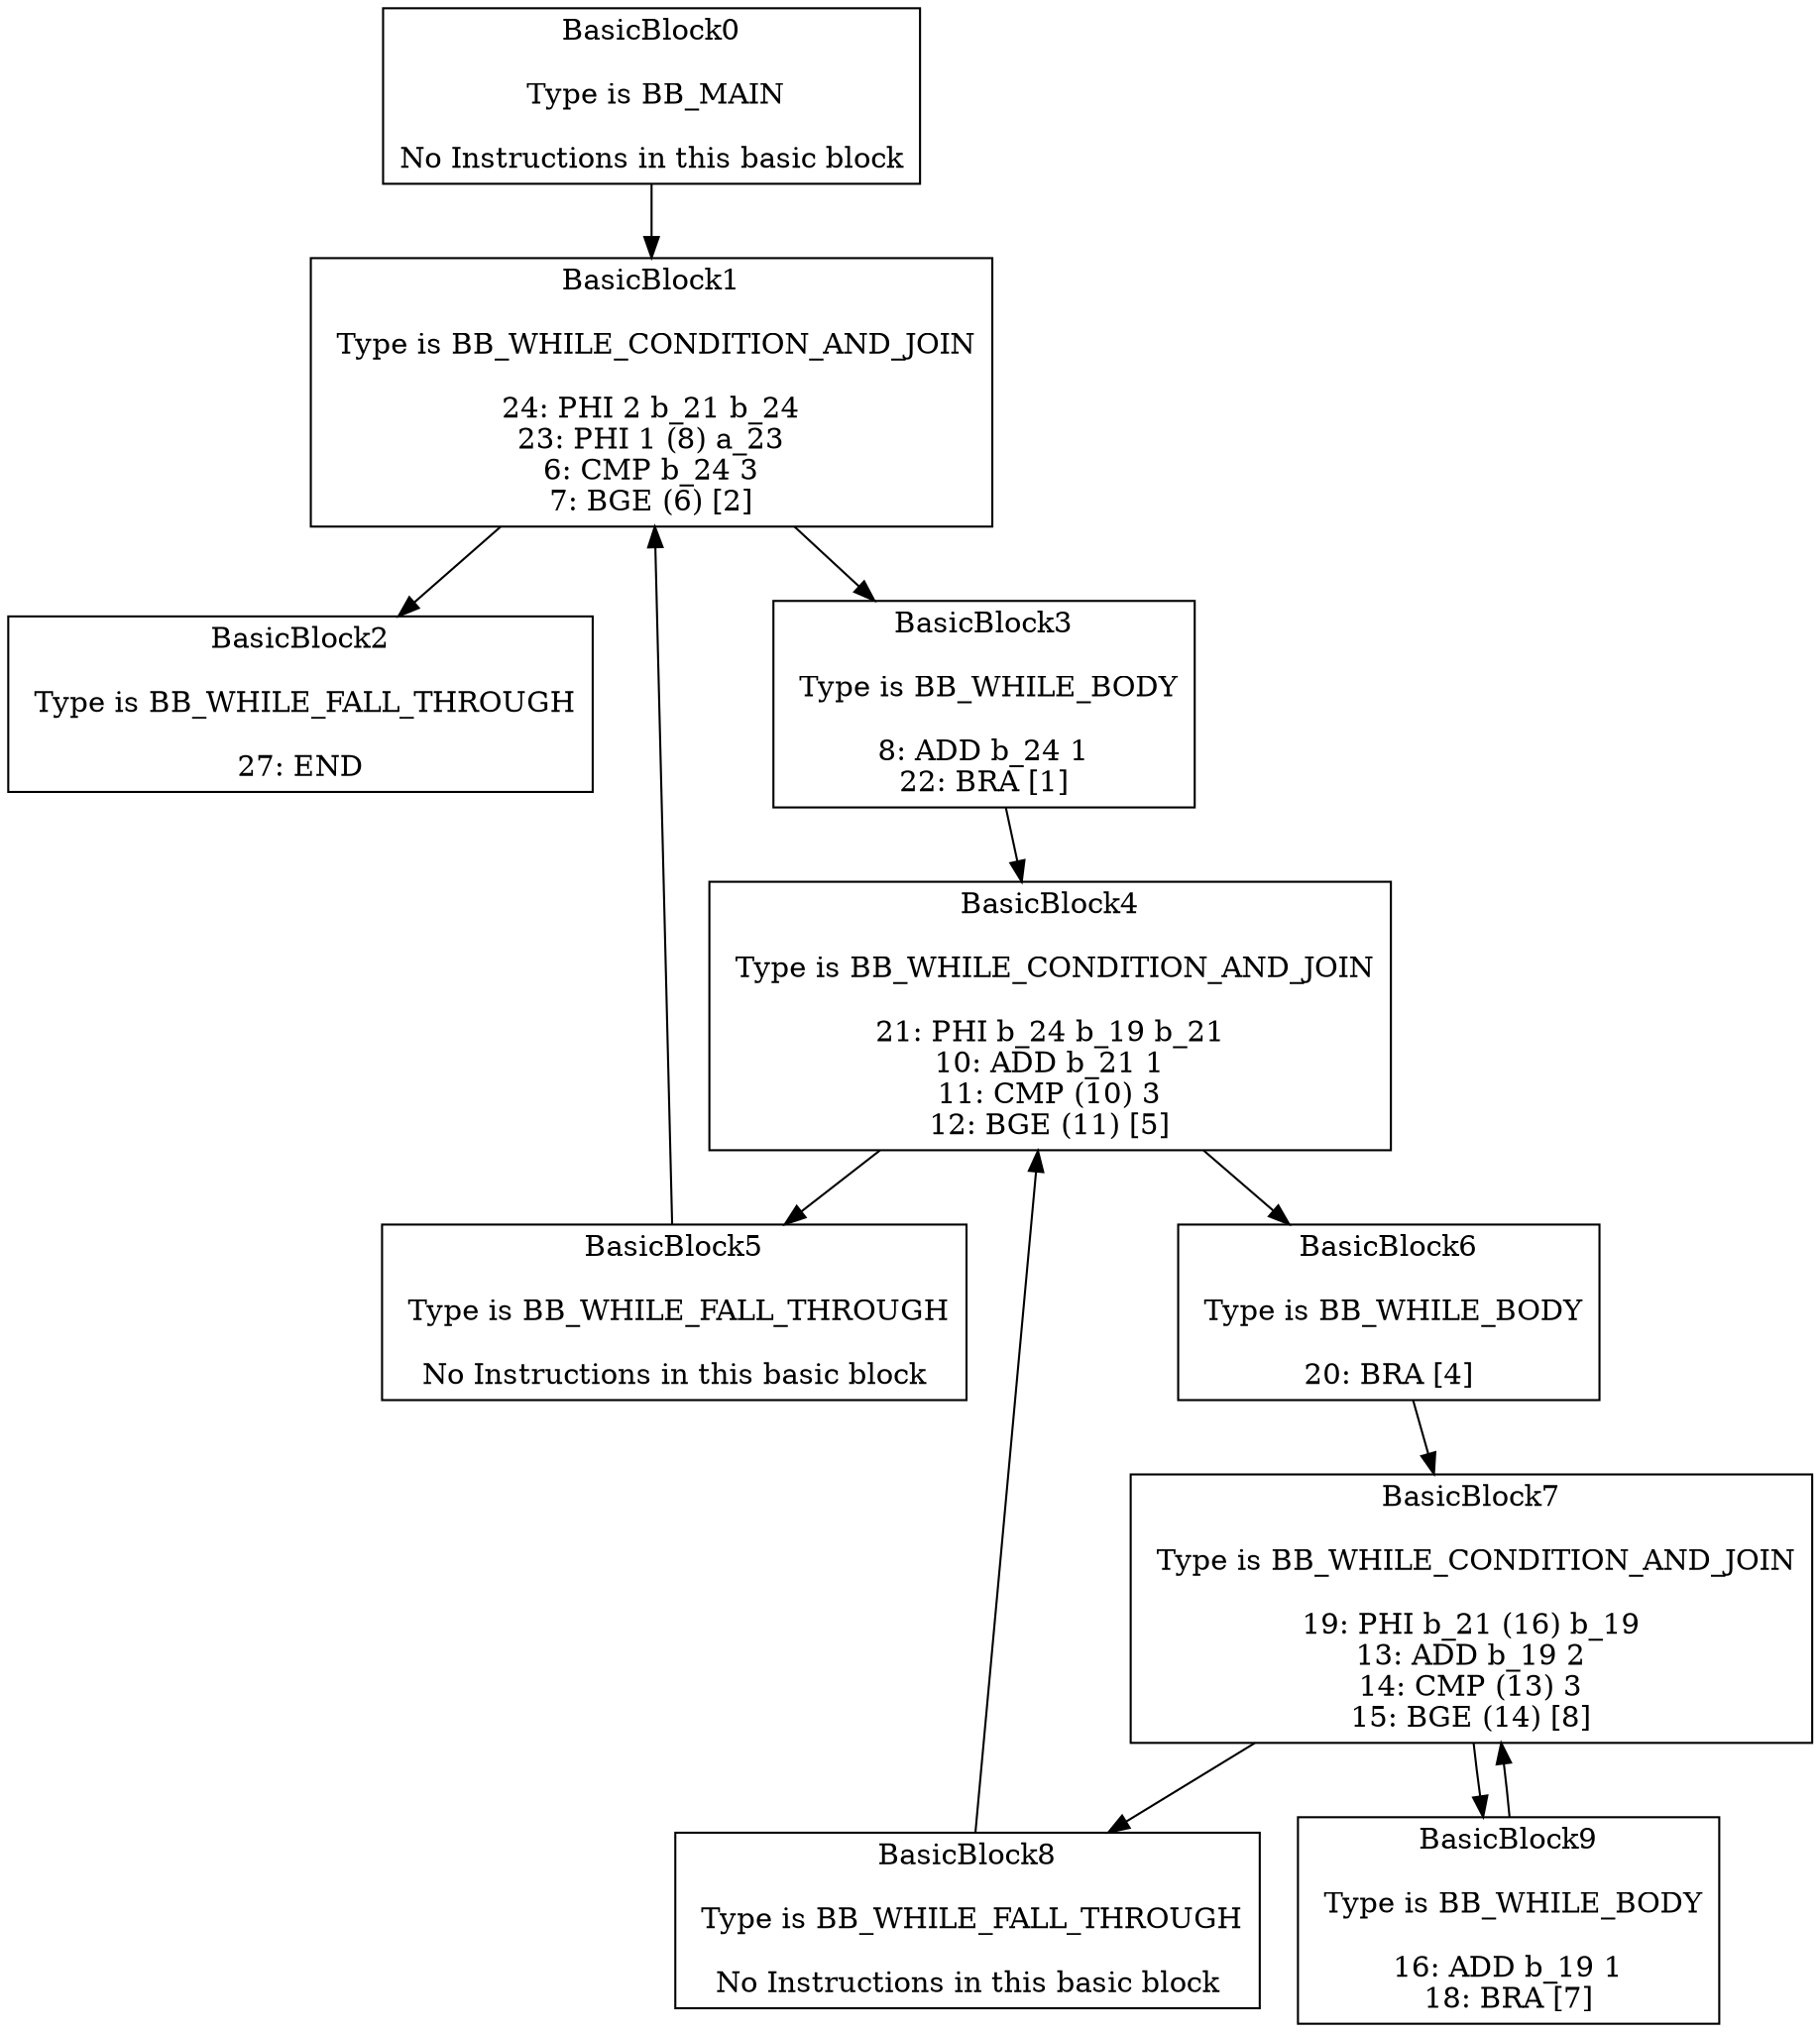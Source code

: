 digraph{
BasicBlock0 -> BasicBlock1
BasicBlock1 -> BasicBlock2
BasicBlock1 -> BasicBlock3
BasicBlock3 -> BasicBlock4
BasicBlock4 -> BasicBlock5
BasicBlock4 -> BasicBlock6
BasicBlock5 -> BasicBlock1
BasicBlock6 -> BasicBlock7
BasicBlock7 -> BasicBlock8
BasicBlock7 -> BasicBlock9
BasicBlock8 -> BasicBlock4
BasicBlock9 -> BasicBlock7
BasicBlock0[shape="box", label="BasicBlock0

 Type is BB_MAIN

No Instructions in this basic block
"]
BasicBlock1[shape="box", label="BasicBlock1

 Type is BB_WHILE_CONDITION_AND_JOIN

24: PHI 2 b_21 b_24
23: PHI 1 (8) a_23
6: CMP b_24 3
7: BGE (6) [2]
"]
BasicBlock2[shape="box", label="BasicBlock2

 Type is BB_WHILE_FALL_THROUGH

27: END
"]
BasicBlock3[shape="box", label="BasicBlock3

 Type is BB_WHILE_BODY

8: ADD b_24 1
22: BRA [1]
"]
BasicBlock4[shape="box", label="BasicBlock4

 Type is BB_WHILE_CONDITION_AND_JOIN

21: PHI b_24 b_19 b_21
10: ADD b_21 1
11: CMP (10) 3
12: BGE (11) [5]
"]
BasicBlock5[shape="box", label="BasicBlock5

 Type is BB_WHILE_FALL_THROUGH

No Instructions in this basic block
"]
BasicBlock6[shape="box", label="BasicBlock6

 Type is BB_WHILE_BODY

20: BRA [4]
"]
BasicBlock7[shape="box", label="BasicBlock7

 Type is BB_WHILE_CONDITION_AND_JOIN

19: PHI b_21 (16) b_19
13: ADD b_19 2
14: CMP (13) 3
15: BGE (14) [8]
"]
BasicBlock8[shape="box", label="BasicBlock8

 Type is BB_WHILE_FALL_THROUGH

No Instructions in this basic block
"]
BasicBlock9[shape="box", label="BasicBlock9

 Type is BB_WHILE_BODY

16: ADD b_19 1
18: BRA [7]
"]
}
